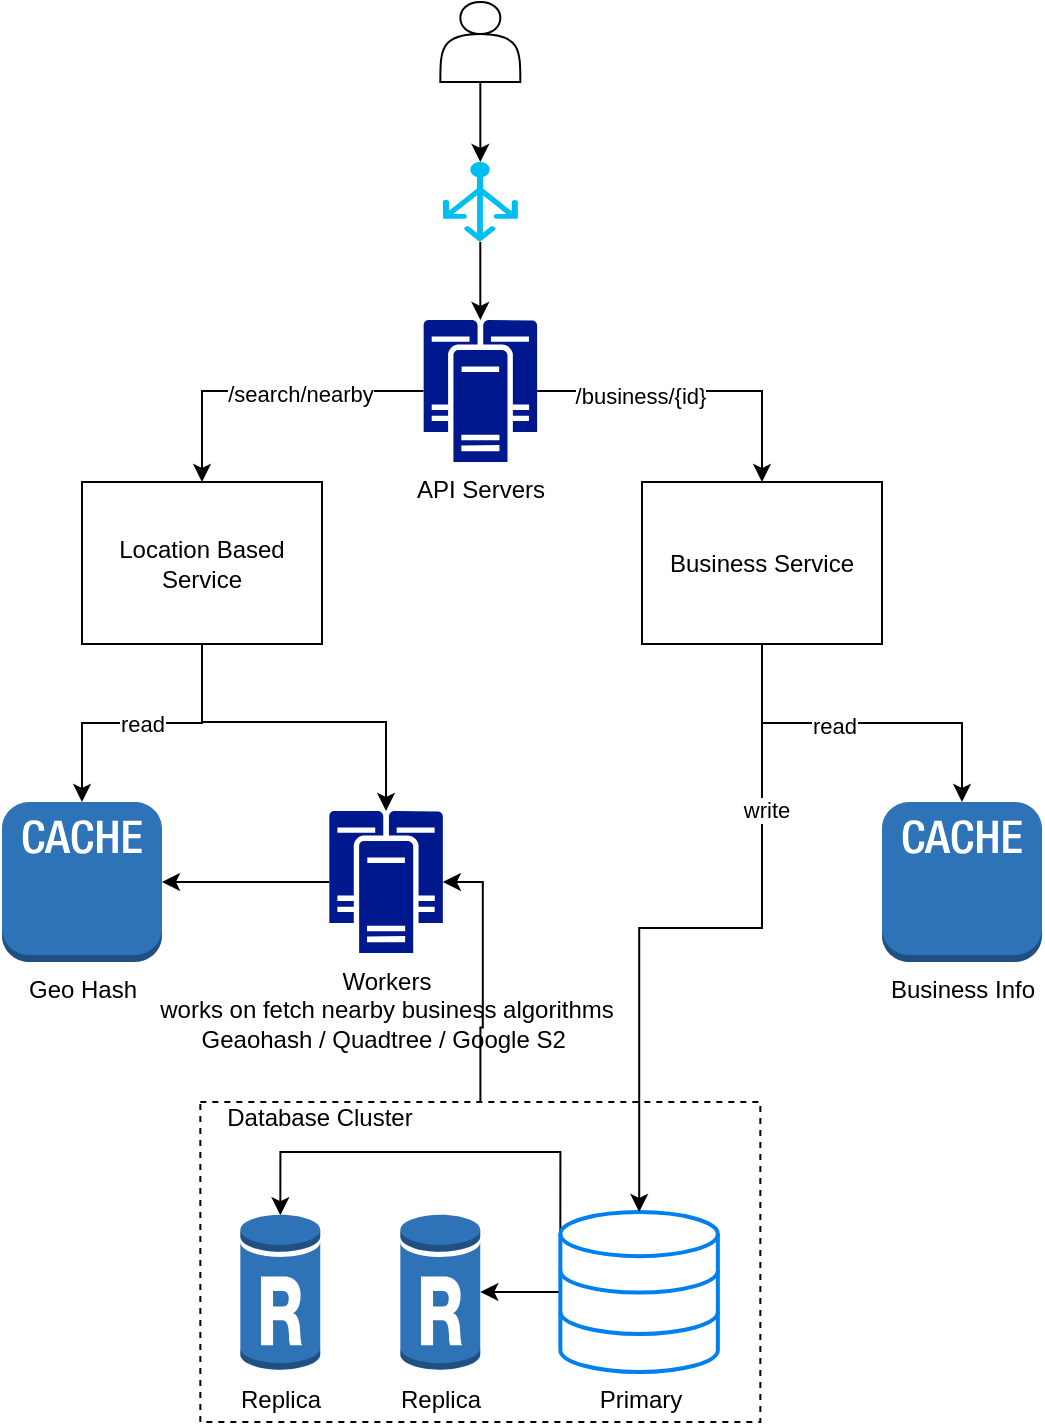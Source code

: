 <mxfile version="20.8.3" type="device"><diagram id="ZURJ1NCQNacwmsSRWWvk" name="Page-1"><mxGraphModel dx="1306" dy="766" grid="1" gridSize="10" guides="1" tooltips="1" connect="1" arrows="1" fold="1" page="1" pageScale="1" pageWidth="827" pageHeight="1169" math="0" shadow="0"><root><mxCell id="0"/><mxCell id="1" parent="0"/><mxCell id="n3Arl_jYIA-Hn23PZQ2p-45" style="edgeStyle=orthogonalEdgeStyle;rounded=0;orthogonalLoop=1;jettySize=auto;html=1;entryX=1;entryY=0.5;entryDx=0;entryDy=0;entryPerimeter=0;" edge="1" parent="1" source="n3Arl_jYIA-Hn23PZQ2p-24" target="n3Arl_jYIA-Hn23PZQ2p-38"><mxGeometry relative="1" as="geometry"/></mxCell><mxCell id="n3Arl_jYIA-Hn23PZQ2p-24" value="" style="rounded=0;whiteSpace=wrap;html=1;dashed=1;" vertex="1" parent="1"><mxGeometry x="299.17" y="630" width="280" height="160" as="geometry"/></mxCell><mxCell id="n3Arl_jYIA-Hn23PZQ2p-13" style="edgeStyle=orthogonalEdgeStyle;rounded=0;orthogonalLoop=1;jettySize=auto;html=1;entryX=0.5;entryY=0;entryDx=0;entryDy=0;entryPerimeter=0;" edge="1" parent="1" source="UX1fXQ_Sc5L4ip3BZKtM-6" target="UX1fXQ_Sc5L4ip3BZKtM-39"><mxGeometry relative="1" as="geometry"/></mxCell><mxCell id="UX1fXQ_Sc5L4ip3BZKtM-6" value="" style="verticalLabelPosition=bottom;html=1;verticalAlign=top;align=center;strokeColor=none;fillColor=#00BEF2;shape=mxgraph.azure.load_balancer_generic;pointerEvents=1;" parent="1" vertex="1"><mxGeometry x="420.42" y="160" width="37.5" height="40" as="geometry"/></mxCell><mxCell id="n3Arl_jYIA-Hn23PZQ2p-14" style="edgeStyle=orthogonalEdgeStyle;rounded=0;orthogonalLoop=1;jettySize=auto;html=1;entryX=0.5;entryY=0;entryDx=0;entryDy=0;" edge="1" parent="1" source="UX1fXQ_Sc5L4ip3BZKtM-39" target="n3Arl_jYIA-Hn23PZQ2p-4"><mxGeometry relative="1" as="geometry"/></mxCell><mxCell id="n3Arl_jYIA-Hn23PZQ2p-19" value="/search/nearby" style="edgeLabel;html=1;align=center;verticalAlign=middle;resizable=0;points=[];" vertex="1" connectable="0" parent="n3Arl_jYIA-Hn23PZQ2p-14"><mxGeometry x="-0.209" relative="1" as="geometry"><mxPoint y="1" as="offset"/></mxGeometry></mxCell><mxCell id="n3Arl_jYIA-Hn23PZQ2p-15" style="edgeStyle=orthogonalEdgeStyle;rounded=0;orthogonalLoop=1;jettySize=auto;html=1;entryX=0.5;entryY=0;entryDx=0;entryDy=0;" edge="1" parent="1" source="UX1fXQ_Sc5L4ip3BZKtM-39" target="zEWEZlydACShzkulAm_r-11"><mxGeometry relative="1" as="geometry"/></mxCell><mxCell id="n3Arl_jYIA-Hn23PZQ2p-18" value="/business/{id}" style="edgeLabel;html=1;align=center;verticalAlign=middle;resizable=0;points=[];" vertex="1" connectable="0" parent="n3Arl_jYIA-Hn23PZQ2p-15"><mxGeometry x="-0.349" y="-1" relative="1" as="geometry"><mxPoint y="1" as="offset"/></mxGeometry></mxCell><mxCell id="UX1fXQ_Sc5L4ip3BZKtM-39" value="API Servers" style="sketch=0;aspect=fixed;pointerEvents=1;shadow=0;dashed=0;html=1;strokeColor=none;labelPosition=center;verticalLabelPosition=bottom;verticalAlign=top;align=center;fillColor=#00188D;shape=mxgraph.mscae.enterprise.cluster_server" parent="1" vertex="1"><mxGeometry x="410.77" y="239" width="56.8" height="71" as="geometry"/></mxCell><mxCell id="hSFG6NrDUxx0yoIqzjKc-1" value="Business Info" style="outlineConnect=0;dashed=0;verticalLabelPosition=bottom;verticalAlign=top;align=center;html=1;shape=mxgraph.aws3.cache_node;fillColor=#2E73B8;gradientColor=none;" parent="1" vertex="1"><mxGeometry x="640" y="480" width="80" height="80" as="geometry"/></mxCell><mxCell id="n3Arl_jYIA-Hn23PZQ2p-26" style="edgeStyle=orthogonalEdgeStyle;rounded=0;orthogonalLoop=1;jettySize=auto;html=1;" edge="1" parent="1" source="hSFG6NrDUxx0yoIqzjKc-2" target="n3Arl_jYIA-Hn23PZQ2p-6"><mxGeometry relative="1" as="geometry"/></mxCell><mxCell id="n3Arl_jYIA-Hn23PZQ2p-28" style="edgeStyle=orthogonalEdgeStyle;rounded=0;orthogonalLoop=1;jettySize=auto;html=1;entryX=0.5;entryY=0.02;entryDx=0;entryDy=0;entryPerimeter=0;" edge="1" parent="1" target="n3Arl_jYIA-Hn23PZQ2p-5"><mxGeometry relative="1" as="geometry"><mxPoint x="479.17" y="695" as="sourcePoint"/><Array as="points"><mxPoint x="479.17" y="655"/><mxPoint x="339.17" y="655"/></Array></mxGeometry></mxCell><mxCell id="hSFG6NrDUxx0yoIqzjKc-2" value="Primary" style="html=1;verticalLabelPosition=bottom;align=center;labelBackgroundColor=#ffffff;verticalAlign=top;strokeWidth=2;strokeColor=#0080F0;shadow=0;dashed=0;shape=mxgraph.ios7.icons.data;" parent="1" vertex="1"><mxGeometry x="479.17" y="685" width="78.76" height="80" as="geometry"/></mxCell><mxCell id="n3Arl_jYIA-Hn23PZQ2p-22" style="edgeStyle=orthogonalEdgeStyle;rounded=0;orthogonalLoop=1;jettySize=auto;html=1;" edge="1" parent="1" source="zEWEZlydACShzkulAm_r-11" target="hSFG6NrDUxx0yoIqzjKc-2"><mxGeometry relative="1" as="geometry"/></mxCell><mxCell id="n3Arl_jYIA-Hn23PZQ2p-33" value="write" style="edgeLabel;html=1;align=center;verticalAlign=middle;resizable=0;points=[];" vertex="1" connectable="0" parent="n3Arl_jYIA-Hn23PZQ2p-22"><mxGeometry x="-0.527" y="2" relative="1" as="geometry"><mxPoint y="1" as="offset"/></mxGeometry></mxCell><mxCell id="n3Arl_jYIA-Hn23PZQ2p-41" style="edgeStyle=orthogonalEdgeStyle;rounded=0;orthogonalLoop=1;jettySize=auto;html=1;entryX=0.5;entryY=0;entryDx=0;entryDy=0;entryPerimeter=0;" edge="1" parent="1" source="zEWEZlydACShzkulAm_r-11" target="hSFG6NrDUxx0yoIqzjKc-1"><mxGeometry relative="1" as="geometry"/></mxCell><mxCell id="n3Arl_jYIA-Hn23PZQ2p-42" value="read" style="edgeLabel;html=1;align=center;verticalAlign=middle;resizable=0;points=[];" vertex="1" connectable="0" parent="n3Arl_jYIA-Hn23PZQ2p-41"><mxGeometry x="-0.156" relative="1" as="geometry"><mxPoint y="1" as="offset"/></mxGeometry></mxCell><mxCell id="zEWEZlydACShzkulAm_r-11" value="Business Service" style="rounded=0;whiteSpace=wrap;html=1;" parent="1" vertex="1"><mxGeometry x="520" y="320" width="120" height="81" as="geometry"/></mxCell><mxCell id="n3Arl_jYIA-Hn23PZQ2p-11" style="edgeStyle=orthogonalEdgeStyle;rounded=0;orthogonalLoop=1;jettySize=auto;html=1;entryX=0.5;entryY=0;entryDx=0;entryDy=0;entryPerimeter=0;" edge="1" parent="1" source="n3Arl_jYIA-Hn23PZQ2p-1" target="UX1fXQ_Sc5L4ip3BZKtM-6"><mxGeometry relative="1" as="geometry"/></mxCell><mxCell id="n3Arl_jYIA-Hn23PZQ2p-1" value="" style="shape=actor;whiteSpace=wrap;html=1;" vertex="1" parent="1"><mxGeometry x="419.17" y="80" width="40" height="40" as="geometry"/></mxCell><mxCell id="n3Arl_jYIA-Hn23PZQ2p-3" value="Geo Hash" style="outlineConnect=0;dashed=0;verticalLabelPosition=bottom;verticalAlign=top;align=center;html=1;shape=mxgraph.aws3.cache_node;fillColor=#2E73B8;gradientColor=none;" vertex="1" parent="1"><mxGeometry x="200.0" y="480" width="80" height="80" as="geometry"/></mxCell><mxCell id="n3Arl_jYIA-Hn23PZQ2p-43" value="read" style="edgeStyle=orthogonalEdgeStyle;rounded=0;orthogonalLoop=1;jettySize=auto;html=1;entryX=0.5;entryY=0;entryDx=0;entryDy=0;entryPerimeter=0;" edge="1" parent="1" source="n3Arl_jYIA-Hn23PZQ2p-4" target="n3Arl_jYIA-Hn23PZQ2p-3"><mxGeometry relative="1" as="geometry"/></mxCell><mxCell id="n3Arl_jYIA-Hn23PZQ2p-46" style="edgeStyle=orthogonalEdgeStyle;rounded=0;orthogonalLoop=1;jettySize=auto;html=1;entryX=0.5;entryY=0;entryDx=0;entryDy=0;entryPerimeter=0;" edge="1" parent="1" source="n3Arl_jYIA-Hn23PZQ2p-4" target="n3Arl_jYIA-Hn23PZQ2p-38"><mxGeometry relative="1" as="geometry"><Array as="points"><mxPoint x="300" y="440"/><mxPoint x="392" y="440"/></Array></mxGeometry></mxCell><mxCell id="n3Arl_jYIA-Hn23PZQ2p-4" value="Location Based Service" style="rounded=0;whiteSpace=wrap;html=1;" vertex="1" parent="1"><mxGeometry x="240" y="320" width="120" height="81" as="geometry"/></mxCell><mxCell id="n3Arl_jYIA-Hn23PZQ2p-5" value="Replica" style="outlineConnect=0;dashed=0;verticalLabelPosition=bottom;verticalAlign=top;align=center;html=1;shape=mxgraph.aws3.rds_db_instance_read_replica;fillColor=#2E73B8;gradientColor=none;" vertex="1" parent="1"><mxGeometry x="319.17" y="685" width="40" height="80" as="geometry"/></mxCell><mxCell id="n3Arl_jYIA-Hn23PZQ2p-6" value="Replica" style="outlineConnect=0;dashed=0;verticalLabelPosition=bottom;verticalAlign=top;align=center;html=1;shape=mxgraph.aws3.rds_db_instance_read_replica;fillColor=#2E73B8;gradientColor=none;" vertex="1" parent="1"><mxGeometry x="399.17" y="685" width="40" height="80" as="geometry"/></mxCell><mxCell id="n3Arl_jYIA-Hn23PZQ2p-30" value="Database Cluster" style="text;html=1;strokeColor=none;fillColor=none;align=center;verticalAlign=middle;whiteSpace=wrap;rounded=0;" vertex="1" parent="1"><mxGeometry x="299.17" y="630" width="120" height="15" as="geometry"/></mxCell><mxCell id="n3Arl_jYIA-Hn23PZQ2p-44" style="edgeStyle=orthogonalEdgeStyle;rounded=0;orthogonalLoop=1;jettySize=auto;html=1;entryX=1;entryY=0.5;entryDx=0;entryDy=0;entryPerimeter=0;" edge="1" parent="1" source="n3Arl_jYIA-Hn23PZQ2p-38" target="n3Arl_jYIA-Hn23PZQ2p-3"><mxGeometry relative="1" as="geometry"/></mxCell><mxCell id="n3Arl_jYIA-Hn23PZQ2p-38" value="Workers&lt;br&gt;works on fetch nearby business algorithms&lt;br&gt;Geaohash / Quadtree / Google S2&amp;nbsp;" style="sketch=0;aspect=fixed;pointerEvents=1;shadow=0;dashed=0;html=1;strokeColor=none;labelPosition=center;verticalLabelPosition=bottom;verticalAlign=top;align=center;fillColor=#00188D;shape=mxgraph.mscae.enterprise.cluster_server" vertex="1" parent="1"><mxGeometry x="363.62" y="484.5" width="56.8" height="71" as="geometry"/></mxCell></root></mxGraphModel></diagram></mxfile>